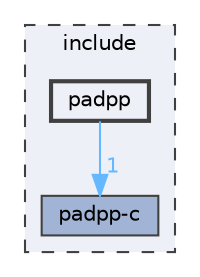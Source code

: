 digraph "include/padpp"
{
 // LATEX_PDF_SIZE
  bgcolor="transparent";
  edge [fontname=Helvetica,fontsize=10,labelfontname=Helvetica,labelfontsize=10];
  node [fontname=Helvetica,fontsize=10,shape=box,height=0.2,width=0.4];
  compound=true
  subgraph clusterdir_d44c64559bbebec7f509842c48db8b23 {
    graph [ bgcolor="#edf0f7", pencolor="grey25", label="include", fontname=Helvetica,fontsize=10 style="filled,dashed", URL="dir_d44c64559bbebec7f509842c48db8b23.html",tooltip=""]
  dir_17522f403d51c09fb1d10c86d16f4b50 [label="padpp-c", fillcolor="#a2b4d6", color="grey25", style="filled", URL="dir_17522f403d51c09fb1d10c86d16f4b50.html",tooltip=""];
  dir_a8d1fd1e9819bef5fa444d1f81a34685 [label="padpp", fillcolor="#edf0f7", color="grey25", style="filled,bold", URL="dir_a8d1fd1e9819bef5fa444d1f81a34685.html",tooltip=""];
  }
  dir_a8d1fd1e9819bef5fa444d1f81a34685->dir_17522f403d51c09fb1d10c86d16f4b50 [headlabel="1", labeldistance=1.5 headhref="dir_000001_000002.html" href="dir_000001_000002.html" color="steelblue1" fontcolor="steelblue1"];
}

